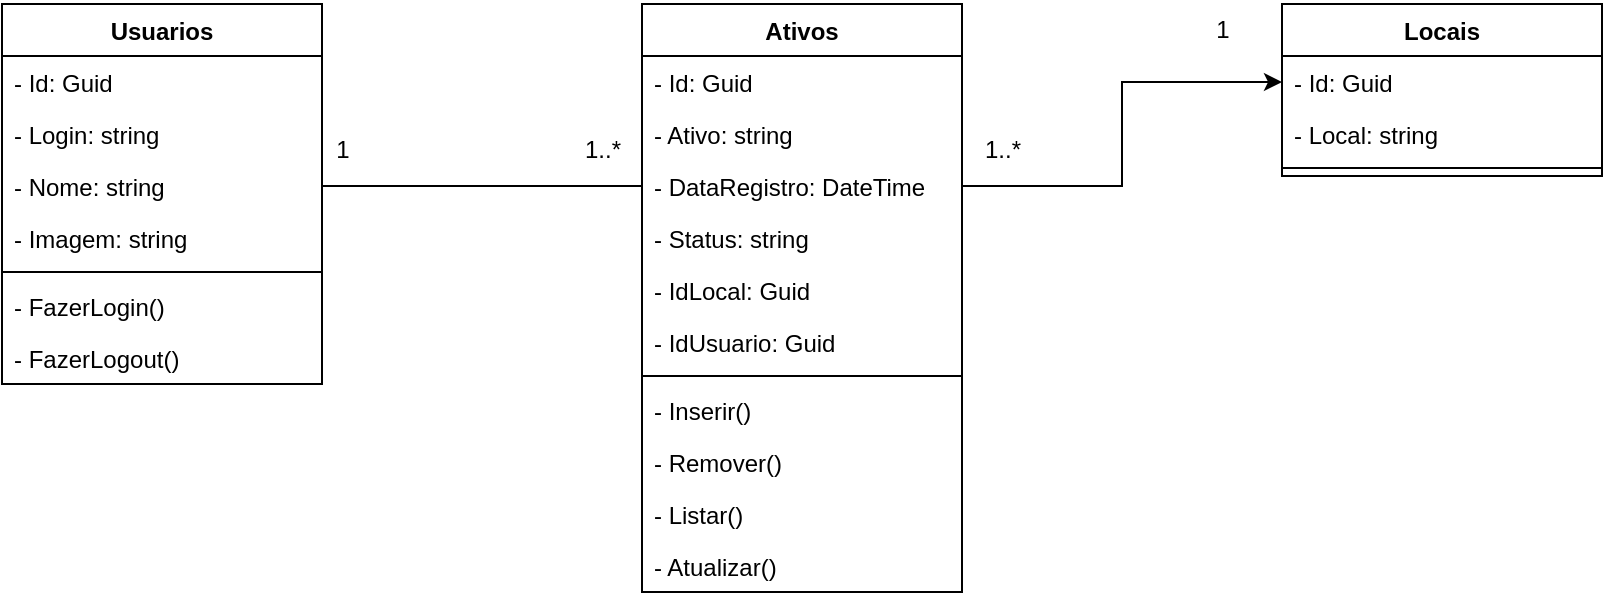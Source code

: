 <mxfile version="24.7.8">
  <diagram id="khLhF72gyzh6NoI_otDK" name="Página-1">
    <mxGraphModel dx="1050" dy="522" grid="1" gridSize="10" guides="1" tooltips="1" connect="1" arrows="1" fold="1" page="1" pageScale="1" pageWidth="827" pageHeight="1169" math="0" shadow="0">
      <root>
        <mxCell id="0" />
        <mxCell id="1" parent="0" />
        <mxCell id="5FSzN6HalO_QLPrq3CYp-74" value="Usuarios" style="swimlane;fontStyle=1;align=center;verticalAlign=top;childLayout=stackLayout;horizontal=1;startSize=26;horizontalStack=0;resizeParent=1;resizeParentMax=0;resizeLast=0;collapsible=1;marginBottom=0;whiteSpace=wrap;html=1;" vertex="1" parent="1">
          <mxGeometry x="40" y="200" width="160" height="190" as="geometry" />
        </mxCell>
        <mxCell id="5FSzN6HalO_QLPrq3CYp-75" value="- Id: Guid" style="text;strokeColor=none;fillColor=none;align=left;verticalAlign=top;spacingLeft=4;spacingRight=4;overflow=hidden;rotatable=0;points=[[0,0.5],[1,0.5]];portConstraint=eastwest;whiteSpace=wrap;html=1;" vertex="1" parent="5FSzN6HalO_QLPrq3CYp-74">
          <mxGeometry y="26" width="160" height="26" as="geometry" />
        </mxCell>
        <mxCell id="5FSzN6HalO_QLPrq3CYp-76" value="- Login: string" style="text;strokeColor=none;fillColor=none;align=left;verticalAlign=top;spacingLeft=4;spacingRight=4;overflow=hidden;rotatable=0;points=[[0,0.5],[1,0.5]];portConstraint=eastwest;whiteSpace=wrap;html=1;" vertex="1" parent="5FSzN6HalO_QLPrq3CYp-74">
          <mxGeometry y="52" width="160" height="26" as="geometry" />
        </mxCell>
        <mxCell id="5FSzN6HalO_QLPrq3CYp-77" value="- Nome: string" style="text;strokeColor=none;fillColor=none;align=left;verticalAlign=top;spacingLeft=4;spacingRight=4;overflow=hidden;rotatable=0;points=[[0,0.5],[1,0.5]];portConstraint=eastwest;whiteSpace=wrap;html=1;" vertex="1" parent="5FSzN6HalO_QLPrq3CYp-74">
          <mxGeometry y="78" width="160" height="26" as="geometry" />
        </mxCell>
        <mxCell id="5FSzN6HalO_QLPrq3CYp-78" value="- Imagem: string" style="text;strokeColor=none;fillColor=none;align=left;verticalAlign=top;spacingLeft=4;spacingRight=4;overflow=hidden;rotatable=0;points=[[0,0.5],[1,0.5]];portConstraint=eastwest;whiteSpace=wrap;html=1;" vertex="1" parent="5FSzN6HalO_QLPrq3CYp-74">
          <mxGeometry y="104" width="160" height="26" as="geometry" />
        </mxCell>
        <mxCell id="5FSzN6HalO_QLPrq3CYp-79" value="" style="line;strokeWidth=1;fillColor=none;align=left;verticalAlign=middle;spacingTop=-1;spacingLeft=3;spacingRight=3;rotatable=0;labelPosition=right;points=[];portConstraint=eastwest;strokeColor=inherit;" vertex="1" parent="5FSzN6HalO_QLPrq3CYp-74">
          <mxGeometry y="130" width="160" height="8" as="geometry" />
        </mxCell>
        <mxCell id="5FSzN6HalO_QLPrq3CYp-80" value="- FazerLogin()" style="text;strokeColor=none;fillColor=none;align=left;verticalAlign=top;spacingLeft=4;spacingRight=4;overflow=hidden;rotatable=0;points=[[0,0.5],[1,0.5]];portConstraint=eastwest;whiteSpace=wrap;html=1;" vertex="1" parent="5FSzN6HalO_QLPrq3CYp-74">
          <mxGeometry y="138" width="160" height="26" as="geometry" />
        </mxCell>
        <mxCell id="5FSzN6HalO_QLPrq3CYp-81" value="- FazerLogout()" style="text;strokeColor=none;fillColor=none;align=left;verticalAlign=top;spacingLeft=4;spacingRight=4;overflow=hidden;rotatable=0;points=[[0,0.5],[1,0.5]];portConstraint=eastwest;whiteSpace=wrap;html=1;" vertex="1" parent="5FSzN6HalO_QLPrq3CYp-74">
          <mxGeometry y="164" width="160" height="26" as="geometry" />
        </mxCell>
        <mxCell id="5FSzN6HalO_QLPrq3CYp-82" value="Ativos" style="swimlane;fontStyle=1;align=center;verticalAlign=top;childLayout=stackLayout;horizontal=1;startSize=26;horizontalStack=0;resizeParent=1;resizeParentMax=0;resizeLast=0;collapsible=1;marginBottom=0;whiteSpace=wrap;html=1;" vertex="1" parent="1">
          <mxGeometry x="360" y="200" width="160" height="294" as="geometry" />
        </mxCell>
        <mxCell id="5FSzN6HalO_QLPrq3CYp-83" value="- Id: Guid" style="text;strokeColor=none;fillColor=none;align=left;verticalAlign=top;spacingLeft=4;spacingRight=4;overflow=hidden;rotatable=0;points=[[0,0.5],[1,0.5]];portConstraint=eastwest;whiteSpace=wrap;html=1;" vertex="1" parent="5FSzN6HalO_QLPrq3CYp-82">
          <mxGeometry y="26" width="160" height="26" as="geometry" />
        </mxCell>
        <mxCell id="5FSzN6HalO_QLPrq3CYp-84" value="- Ativo: string" style="text;strokeColor=none;fillColor=none;align=left;verticalAlign=top;spacingLeft=4;spacingRight=4;overflow=hidden;rotatable=0;points=[[0,0.5],[1,0.5]];portConstraint=eastwest;whiteSpace=wrap;html=1;" vertex="1" parent="5FSzN6HalO_QLPrq3CYp-82">
          <mxGeometry y="52" width="160" height="26" as="geometry" />
        </mxCell>
        <mxCell id="5FSzN6HalO_QLPrq3CYp-85" value="- DataRegistro: DateTime" style="text;strokeColor=none;fillColor=none;align=left;verticalAlign=top;spacingLeft=4;spacingRight=4;overflow=hidden;rotatable=0;points=[[0,0.5],[1,0.5]];portConstraint=eastwest;whiteSpace=wrap;html=1;" vertex="1" parent="5FSzN6HalO_QLPrq3CYp-82">
          <mxGeometry y="78" width="160" height="26" as="geometry" />
        </mxCell>
        <mxCell id="5FSzN6HalO_QLPrq3CYp-86" value="- Status: string" style="text;strokeColor=none;fillColor=none;align=left;verticalAlign=top;spacingLeft=4;spacingRight=4;overflow=hidden;rotatable=0;points=[[0,0.5],[1,0.5]];portConstraint=eastwest;whiteSpace=wrap;html=1;" vertex="1" parent="5FSzN6HalO_QLPrq3CYp-82">
          <mxGeometry y="104" width="160" height="26" as="geometry" />
        </mxCell>
        <mxCell id="5FSzN6HalO_QLPrq3CYp-87" value="- IdLocal: Guid" style="text;strokeColor=none;fillColor=none;align=left;verticalAlign=top;spacingLeft=4;spacingRight=4;overflow=hidden;rotatable=0;points=[[0,0.5],[1,0.5]];portConstraint=eastwest;whiteSpace=wrap;html=1;" vertex="1" parent="5FSzN6HalO_QLPrq3CYp-82">
          <mxGeometry y="130" width="160" height="26" as="geometry" />
        </mxCell>
        <mxCell id="5FSzN6HalO_QLPrq3CYp-88" value="- IdUsuario: Guid" style="text;strokeColor=none;fillColor=none;align=left;verticalAlign=top;spacingLeft=4;spacingRight=4;overflow=hidden;rotatable=0;points=[[0,0.5],[1,0.5]];portConstraint=eastwest;whiteSpace=wrap;html=1;" vertex="1" parent="5FSzN6HalO_QLPrq3CYp-82">
          <mxGeometry y="156" width="160" height="26" as="geometry" />
        </mxCell>
        <mxCell id="5FSzN6HalO_QLPrq3CYp-89" value="" style="line;strokeWidth=1;fillColor=none;align=left;verticalAlign=middle;spacingTop=-1;spacingLeft=3;spacingRight=3;rotatable=0;labelPosition=right;points=[];portConstraint=eastwest;strokeColor=inherit;" vertex="1" parent="5FSzN6HalO_QLPrq3CYp-82">
          <mxGeometry y="182" width="160" height="8" as="geometry" />
        </mxCell>
        <mxCell id="5FSzN6HalO_QLPrq3CYp-90" value="- Inserir()" style="text;strokeColor=none;fillColor=none;align=left;verticalAlign=top;spacingLeft=4;spacingRight=4;overflow=hidden;rotatable=0;points=[[0,0.5],[1,0.5]];portConstraint=eastwest;whiteSpace=wrap;html=1;" vertex="1" parent="5FSzN6HalO_QLPrq3CYp-82">
          <mxGeometry y="190" width="160" height="26" as="geometry" />
        </mxCell>
        <mxCell id="5FSzN6HalO_QLPrq3CYp-91" value="- Remover()" style="text;strokeColor=none;fillColor=none;align=left;verticalAlign=top;spacingLeft=4;spacingRight=4;overflow=hidden;rotatable=0;points=[[0,0.5],[1,0.5]];portConstraint=eastwest;whiteSpace=wrap;html=1;" vertex="1" parent="5FSzN6HalO_QLPrq3CYp-82">
          <mxGeometry y="216" width="160" height="26" as="geometry" />
        </mxCell>
        <mxCell id="5FSzN6HalO_QLPrq3CYp-92" value="- Listar()" style="text;strokeColor=none;fillColor=none;align=left;verticalAlign=top;spacingLeft=4;spacingRight=4;overflow=hidden;rotatable=0;points=[[0,0.5],[1,0.5]];portConstraint=eastwest;whiteSpace=wrap;html=1;" vertex="1" parent="5FSzN6HalO_QLPrq3CYp-82">
          <mxGeometry y="242" width="160" height="26" as="geometry" />
        </mxCell>
        <mxCell id="5FSzN6HalO_QLPrq3CYp-93" value="- Atualizar()" style="text;strokeColor=none;fillColor=none;align=left;verticalAlign=top;spacingLeft=4;spacingRight=4;overflow=hidden;rotatable=0;points=[[0,0.5],[1,0.5]];portConstraint=eastwest;whiteSpace=wrap;html=1;" vertex="1" parent="5FSzN6HalO_QLPrq3CYp-82">
          <mxGeometry y="268" width="160" height="26" as="geometry" />
        </mxCell>
        <mxCell id="5FSzN6HalO_QLPrq3CYp-94" style="edgeStyle=orthogonalEdgeStyle;rounded=0;orthogonalLoop=1;jettySize=auto;html=1;endArrow=none;endFill=0;" edge="1" parent="1" source="5FSzN6HalO_QLPrq3CYp-77" target="5FSzN6HalO_QLPrq3CYp-85">
          <mxGeometry relative="1" as="geometry" />
        </mxCell>
        <mxCell id="5FSzN6HalO_QLPrq3CYp-95" value="1" style="text;html=1;align=center;verticalAlign=middle;resizable=0;points=[];autosize=1;strokeColor=none;fillColor=none;" vertex="1" parent="1">
          <mxGeometry x="195" y="258" width="30" height="30" as="geometry" />
        </mxCell>
        <mxCell id="5FSzN6HalO_QLPrq3CYp-96" value="1..*" style="text;html=1;align=center;verticalAlign=middle;resizable=0;points=[];autosize=1;strokeColor=none;fillColor=none;" vertex="1" parent="1">
          <mxGeometry x="320" y="258" width="40" height="30" as="geometry" />
        </mxCell>
        <mxCell id="5FSzN6HalO_QLPrq3CYp-97" value="Locais" style="swimlane;fontStyle=1;align=center;verticalAlign=top;childLayout=stackLayout;horizontal=1;startSize=26;horizontalStack=0;resizeParent=1;resizeParentMax=0;resizeLast=0;collapsible=1;marginBottom=0;whiteSpace=wrap;html=1;" vertex="1" parent="1">
          <mxGeometry x="680" y="200" width="160" height="86" as="geometry" />
        </mxCell>
        <mxCell id="5FSzN6HalO_QLPrq3CYp-98" value="- Id: Guid&lt;span style=&quot;color: rgba(0, 0, 0, 0); font-family: monospace; font-size: 0px; text-wrap: nowrap;&quot;&gt;%3CmxGraphModel%3E%3Croot%3E%3CmxCell%20id%3D%220%22%2F%3E%3CmxCell%20id%3D%221%22%20parent%3D%220%22%2F%3E%3CmxCell%20id%3D%222%22%20value%3D%22-%20Listar()%22%20style%3D%22text%3BstrokeColor%3Dnone%3BfillColor%3Dnone%3Balign%3Dleft%3BverticalAlign%3Dtop%3BspacingLeft%3D4%3BspacingRight%3D4%3Boverflow%3Dhidden%3Brotatable%3D0%3Bpoints%3D%5B%5B0%2C0.5%5D%2C%5B1%2C0.5%5D%5D%3BportConstraint%3Deastwest%3BwhiteSpace%3Dwrap%3Bhtml%3D1%3B%22%20vertex%3D%221%22%20parent%3D%221%22%3E%3CmxGeometry%20x%3D%22360%22%20y%3D%22442%22%20width%3D%22160%22%20height%3D%2226%22%20as%3D%22geometry%22%2F%3E%3C%2FmxCell%3E%3C%2Froot%3E%3C%2FmxGraphModel%3E&lt;/span&gt;" style="text;strokeColor=none;fillColor=none;align=left;verticalAlign=top;spacingLeft=4;spacingRight=4;overflow=hidden;rotatable=0;points=[[0,0.5],[1,0.5]];portConstraint=eastwest;whiteSpace=wrap;html=1;" vertex="1" parent="5FSzN6HalO_QLPrq3CYp-97">
          <mxGeometry y="26" width="160" height="26" as="geometry" />
        </mxCell>
        <mxCell id="5FSzN6HalO_QLPrq3CYp-99" value="- Local: string&lt;span style=&quot;color: rgba(0, 0, 0, 0); font-family: monospace; font-size: 0px; text-wrap: nowrap;&quot;&gt;%3CmxGraphModel%3E%3Croot%3E%3CmxCell%20id%3D%220%22%2F%3E%3CmxCell%20id%3D%221%22%20parent%3D%220%22%2F%3E%3CmxCell%20id%3D%222%22%20value%3D%22-%20Listar()%22%20style%3D%22text%3BstrokeColor%3Dnone%3BfillColor%3Dnone%3Balign%3Dleft%3BverticalAlign%3Dtop%3BspacingLeft%3D4%3BspacingRight%3D4%3Boverflow%3Dhidden%3Brotatable%3D0%3Bpoints%3D%5B%5B0%2C0.5%5D%2C%5B1%2C0.5%5D%5D%3BportConstraint%3Deastwest%3BwhiteSpace%3Dwrap%3Bhtml%3D1%3B%22%20vertex%3D%221%22%20parent%3D%221%22%3E%3CmxGeometry%20x%3D%22360%22%20y%3D%22442%22%20width%3D%22160%22%20height%3D%2226%22%20as%3D%22geometry%22%2F%3E%3C%2FmxCell%3E%3C%2Froot%3E%3C%2FmxGraphModel%3E&lt;/span&gt;" style="text;strokeColor=none;fillColor=none;align=left;verticalAlign=top;spacingLeft=4;spacingRight=4;overflow=hidden;rotatable=0;points=[[0,0.5],[1,0.5]];portConstraint=eastwest;whiteSpace=wrap;html=1;" vertex="1" parent="5FSzN6HalO_QLPrq3CYp-97">
          <mxGeometry y="52" width="160" height="26" as="geometry" />
        </mxCell>
        <mxCell id="5FSzN6HalO_QLPrq3CYp-100" value="" style="line;strokeWidth=1;fillColor=none;align=left;verticalAlign=middle;spacingTop=-1;spacingLeft=3;spacingRight=3;rotatable=0;labelPosition=right;points=[];portConstraint=eastwest;strokeColor=inherit;" vertex="1" parent="5FSzN6HalO_QLPrq3CYp-97">
          <mxGeometry y="78" width="160" height="8" as="geometry" />
        </mxCell>
        <mxCell id="5FSzN6HalO_QLPrq3CYp-101" style="edgeStyle=orthogonalEdgeStyle;rounded=0;orthogonalLoop=1;jettySize=auto;html=1;entryX=0;entryY=0.5;entryDx=0;entryDy=0;" edge="1" parent="1" source="5FSzN6HalO_QLPrq3CYp-85" target="5FSzN6HalO_QLPrq3CYp-98">
          <mxGeometry relative="1" as="geometry" />
        </mxCell>
        <mxCell id="5FSzN6HalO_QLPrq3CYp-102" value="1..*" style="text;html=1;align=center;verticalAlign=middle;resizable=0;points=[];autosize=1;strokeColor=none;fillColor=none;" vertex="1" parent="1">
          <mxGeometry x="520" y="258" width="40" height="30" as="geometry" />
        </mxCell>
        <mxCell id="5FSzN6HalO_QLPrq3CYp-103" value="1" style="text;html=1;align=center;verticalAlign=middle;resizable=0;points=[];autosize=1;strokeColor=none;fillColor=none;" vertex="1" parent="1">
          <mxGeometry x="635" y="198" width="30" height="30" as="geometry" />
        </mxCell>
      </root>
    </mxGraphModel>
  </diagram>
</mxfile>
